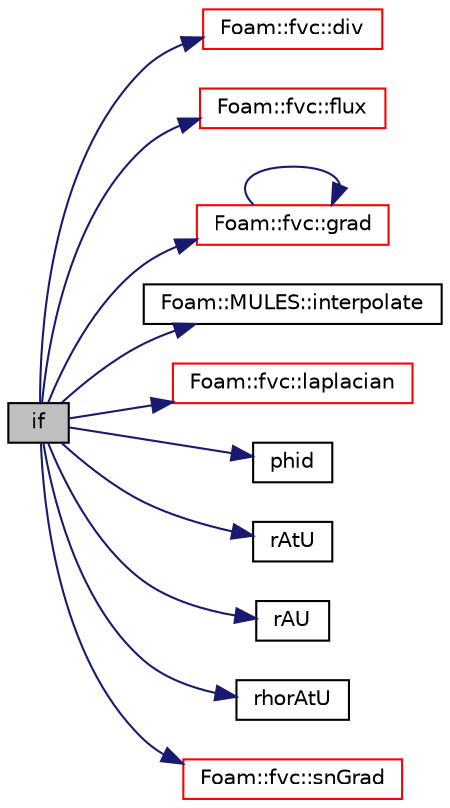 digraph "if"
{
  bgcolor="transparent";
  edge [fontname="Helvetica",fontsize="10",labelfontname="Helvetica",labelfontsize="10"];
  node [fontname="Helvetica",fontsize="10",shape=record];
  rankdir="LR";
  Node1 [label="if",height=0.2,width=0.4,color="black", fillcolor="grey75", style="filled", fontcolor="black"];
  Node1 -> Node2 [color="midnightblue",fontsize="10",style="solid",fontname="Helvetica"];
  Node2 [label="Foam::fvc::div",height=0.2,width=0.4,color="red",URL="$a11009.html#a585533948ad80abfe589d920c641f251"];
  Node1 -> Node3 [color="midnightblue",fontsize="10",style="solid",fontname="Helvetica"];
  Node3 [label="Foam::fvc::flux",height=0.2,width=0.4,color="red",URL="$a11009.html#a8fc1922666ca94c5fd207b8b96f99467",tooltip="Return the face-flux field obtained from the given volVectorField. "];
  Node1 -> Node4 [color="midnightblue",fontsize="10",style="solid",fontname="Helvetica"];
  Node4 [label="Foam::fvc::grad",height=0.2,width=0.4,color="red",URL="$a11009.html#a7c00ec90ecc15ed3005255e42c52827a"];
  Node4 -> Node4 [color="midnightblue",fontsize="10",style="solid",fontname="Helvetica"];
  Node1 -> Node5 [color="midnightblue",fontsize="10",style="solid",fontname="Helvetica"];
  Node5 [label="Foam::MULES::interpolate",height=0.2,width=0.4,color="black",URL="$a11033.html#a4d62f21551985d814104861e7c1d9b4f"];
  Node1 -> Node6 [color="midnightblue",fontsize="10",style="solid",fontname="Helvetica"];
  Node6 [label="Foam::fvc::laplacian",height=0.2,width=0.4,color="red",URL="$a11009.html#ac75bff389d0405149b204b0d7ac214cd"];
  Node1 -> Node7 [color="midnightblue",fontsize="10",style="solid",fontname="Helvetica"];
  Node7 [label="phid",height=0.2,width=0.4,color="black",URL="$a03031.html#a42d36c9fdc346008c112ec0a47eea880"];
  Node1 -> Node8 [color="midnightblue",fontsize="10",style="solid",fontname="Helvetica"];
  Node8 [label="rAtU",height=0.2,width=0.4,color="black",URL="$a03215.html#a0fc398610e10bb55cdf3edb227bceb6d"];
  Node1 -> Node9 [color="midnightblue",fontsize="10",style="solid",fontname="Helvetica"];
  Node9 [label="rAU",height=0.2,width=0.4,color="black",URL="$a03215.html#a4ae3ff6f0732a8a206a641d7ff2d9f7d"];
  Node1 -> Node10 [color="midnightblue",fontsize="10",style="solid",fontname="Helvetica"];
  Node10 [label="rhorAtU",height=0.2,width=0.4,color="black",URL="$a03215.html#a142b9c53809c41ee952c0f8753de25c8"];
  Node1 -> Node11 [color="midnightblue",fontsize="10",style="solid",fontname="Helvetica"];
  Node11 [label="Foam::fvc::snGrad",height=0.2,width=0.4,color="red",URL="$a11009.html#a15da734ee906cb52cf17937ab84c41a0"];
}
